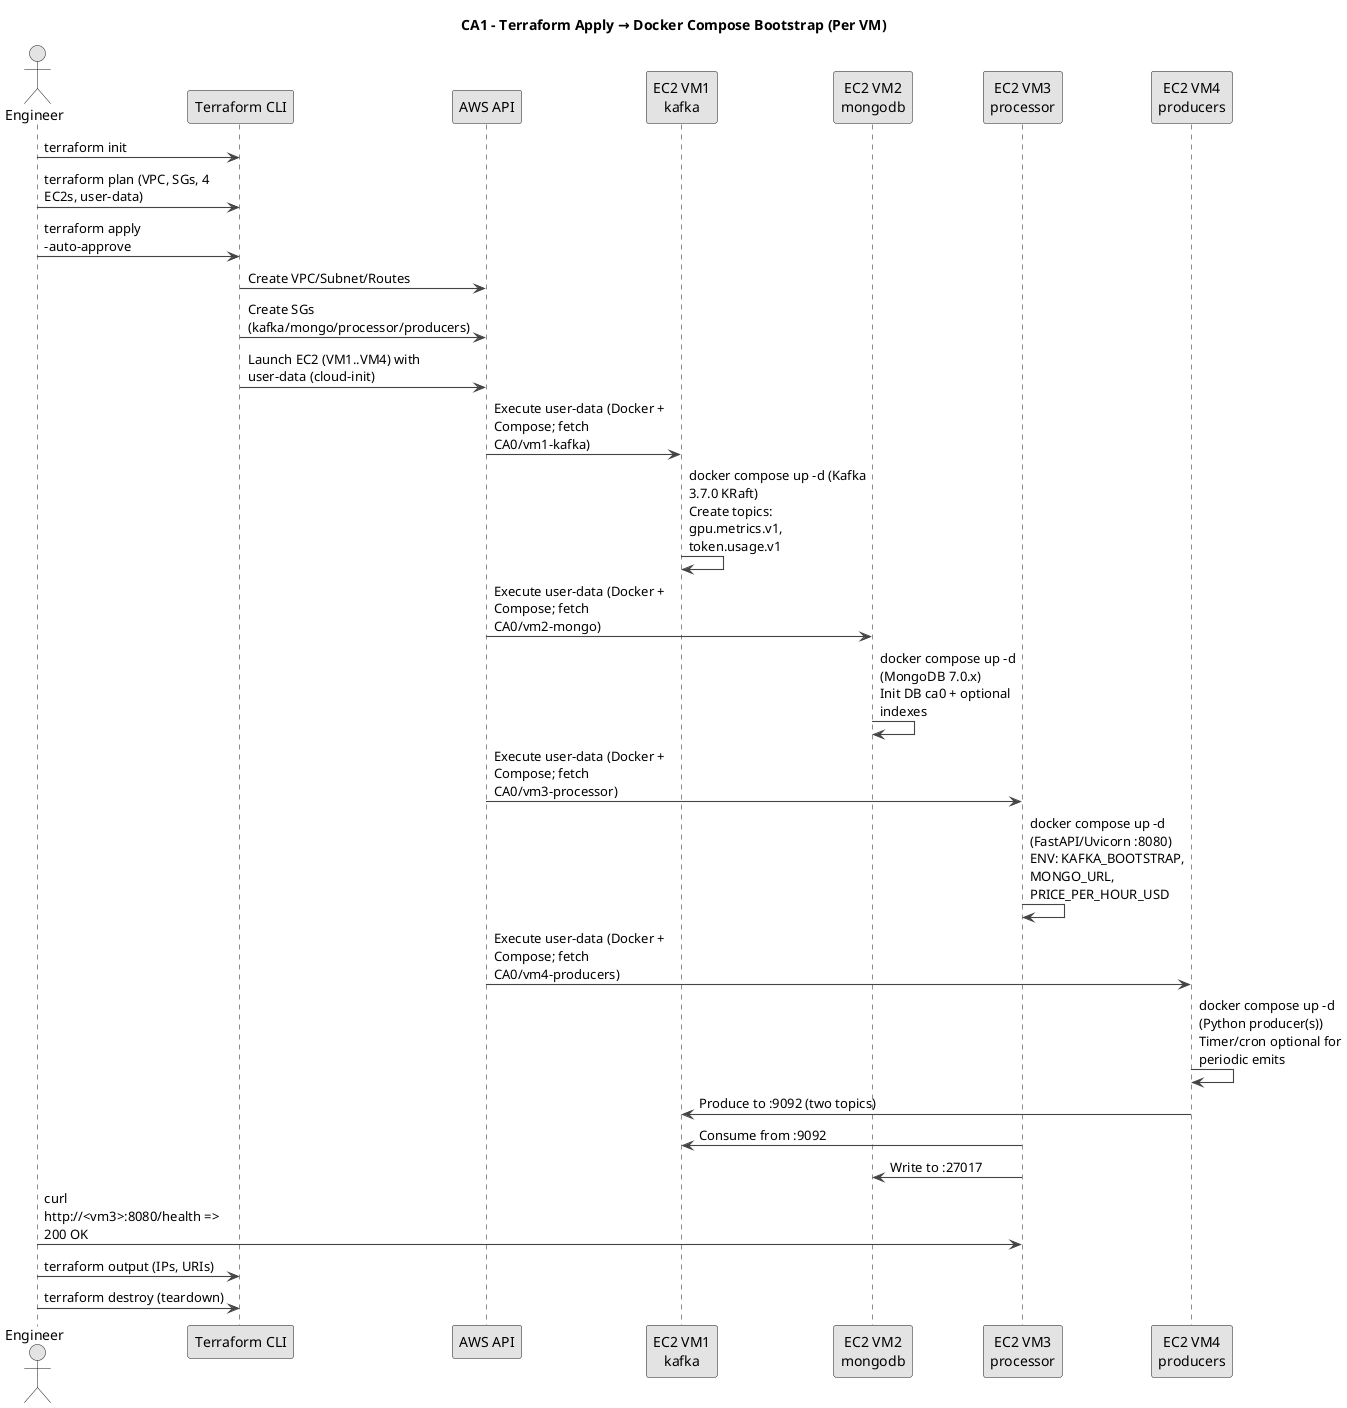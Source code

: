 @startuml
title CA1 – Terraform Apply → Docker Compose Bootstrap (Per VM)

skinparam shadowing false
skinparam monochrome true
skinparam ArrowColor #444444
skinparam ArrowThickness 1.1
skinparam wrapWidth 200
skinparam maxMessageSize 180

actor Engineer as E
participant "Terraform CLI" as TF
participant "AWS API" as AWS
participant "EC2 VM1\nkafka" as VM1
participant "EC2 VM2\nmongodb" as VM2
participant "EC2 VM3\nprocessor" as VM3
participant "EC2 VM4\nproducers" as VM4

E -> TF: terraform init
E -> TF: terraform plan (VPC, SGs, 4 EC2s, user-data)
E -> TF: terraform apply -auto-approve
TF -> AWS: Create VPC/Subnet/Routes
TF -> AWS: Create SGs (kafka/mongo/processor/producers)
TF -> AWS: Launch EC2 (VM1..VM4) with user-data (cloud-init)

AWS -> VM1: Execute user-data (Docker + Compose; fetch CA0/vm1-kafka)
VM1 -> VM1: docker compose up -d (Kafka 3.7.0 KRaft)\nCreate topics: gpu.metrics.v1, token.usage.v1

AWS -> VM2: Execute user-data (Docker + Compose; fetch CA0/vm2-mongo)
VM2 -> VM2: docker compose up -d (MongoDB 7.0.x)\nInit DB ca0 + optional indexes

AWS -> VM3: Execute user-data (Docker + Compose; fetch CA0/vm3-processor)
VM3 -> VM3: docker compose up -d (FastAPI/Uvicorn :8080)\nENV: KAFKA_BOOTSTRAP, MONGO_URL, PRICE_PER_HOUR_USD

AWS -> VM4: Execute user-data (Docker + Compose; fetch CA0/vm4-producers)
VM4 -> VM4: docker compose up -d (Python producer(s))\nTimer/cron optional for periodic emits

VM4 -> VM1: Produce to :9092 (two topics)
VM3 -> VM1: Consume from :9092
VM3 -> VM2: Write to :27017
E -> VM3: curl http://<vm3>:8080/health => 200 OK
E -> TF: terraform output (IPs, URIs)

E -> TF: terraform destroy (teardown)

@enduml
